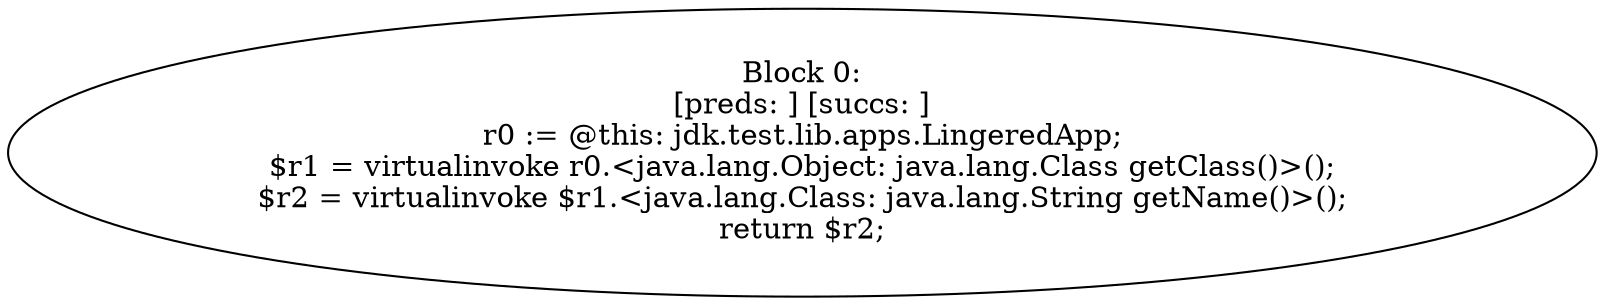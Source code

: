 digraph "unitGraph" {
    "Block 0:
[preds: ] [succs: ]
r0 := @this: jdk.test.lib.apps.LingeredApp;
$r1 = virtualinvoke r0.<java.lang.Object: java.lang.Class getClass()>();
$r2 = virtualinvoke $r1.<java.lang.Class: java.lang.String getName()>();
return $r2;
"
}
